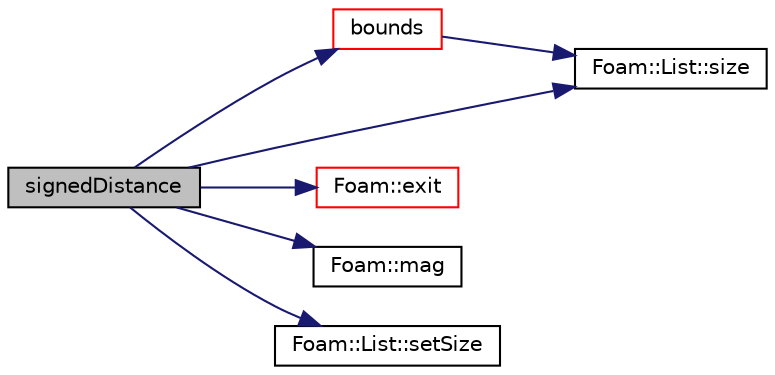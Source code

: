 digraph "signedDistance"
{
  bgcolor="transparent";
  edge [fontname="Helvetica",fontsize="10",labelfontname="Helvetica",labelfontsize="10"];
  node [fontname="Helvetica",fontsize="10",shape=record];
  rankdir="LR";
  Node171 [label="signedDistance",height=0.2,width=0.4,color="black", fillcolor="grey75", style="filled", fontcolor="black"];
  Node171 -> Node172 [color="midnightblue",fontsize="10",style="solid",fontname="Helvetica"];
  Node172 [label="bounds",height=0.2,width=0.4,color="red",URL="$a26385.html#a25b508e408f5622249c887e7fd1ad70d",tooltip="Find the boundBox of the selected surfaces. "];
  Node172 -> Node173 [color="midnightblue",fontsize="10",style="solid",fontname="Helvetica"];
  Node173 [label="Foam::List::size",height=0.2,width=0.4,color="black",URL="$a26833.html#a8a5f6fa29bd4b500caf186f60245b384",tooltip="Override size to be inconsistent with allocated storage. "];
  Node171 -> Node225 [color="midnightblue",fontsize="10",style="solid",fontname="Helvetica"];
  Node225 [label="Foam::exit",height=0.2,width=0.4,color="red",URL="$a21851.html#a06ca7250d8e89caf05243ec094843642"];
  Node171 -> Node229 [color="midnightblue",fontsize="10",style="solid",fontname="Helvetica"];
  Node229 [label="Foam::mag",height=0.2,width=0.4,color="black",URL="$a21851.html#a929da2a3fdcf3dacbbe0487d3a330dae"];
  Node171 -> Node230 [color="midnightblue",fontsize="10",style="solid",fontname="Helvetica"];
  Node230 [label="Foam::List::setSize",height=0.2,width=0.4,color="black",URL="$a26833.html#aedb985ffeaf1bdbfeccc2a8730405703",tooltip="Reset size of List. "];
  Node171 -> Node173 [color="midnightblue",fontsize="10",style="solid",fontname="Helvetica"];
}
